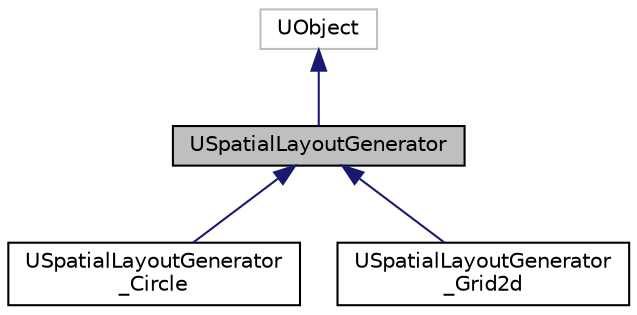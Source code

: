 digraph "USpatialLayoutGenerator"
{
  edge [fontname="Helvetica",fontsize="10",labelfontname="Helvetica",labelfontsize="10"];
  node [fontname="Helvetica",fontsize="10",shape=record];
  Node1 [label="USpatialLayoutGenerator",height=0.2,width=0.4,color="black", fillcolor="grey75", style="filled", fontcolor="black"];
  Node2 -> Node1 [dir="back",color="midnightblue",fontsize="10",style="solid",fontname="Helvetica"];
  Node2 [label="UObject",height=0.2,width=0.4,color="grey75", fillcolor="white", style="filled"];
  Node1 -> Node3 [dir="back",color="midnightblue",fontsize="10",style="solid",fontname="Helvetica"];
  Node3 [label="USpatialLayoutGenerator\l_Circle",height=0.2,width=0.4,color="black", fillcolor="white", style="filled",URL="$class_u_spatial_layout_generator___circle.html"];
  Node1 -> Node4 [dir="back",color="midnightblue",fontsize="10",style="solid",fontname="Helvetica"];
  Node4 [label="USpatialLayoutGenerator\l_Grid2d",height=0.2,width=0.4,color="black", fillcolor="white", style="filled",URL="$class_u_spatial_layout_generator___grid2d.html"];
}
